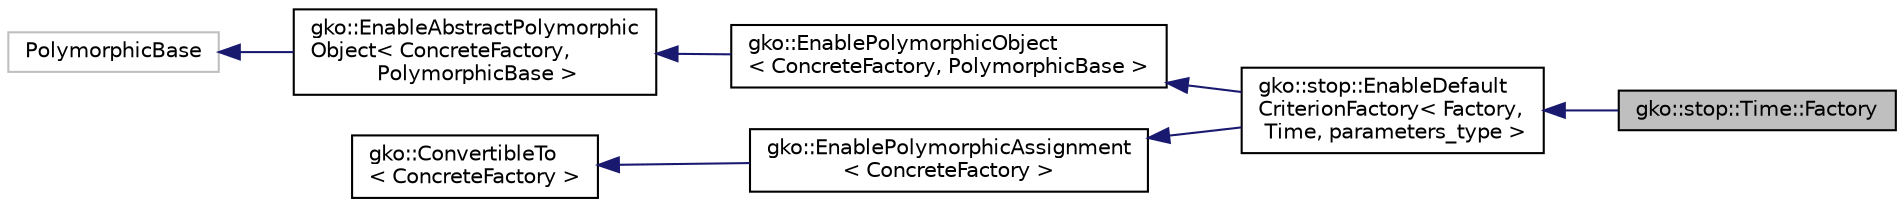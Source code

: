 digraph "gko::stop::Time::Factory"
{
 // INTERACTIVE_SVG=YES
  edge [fontname="Helvetica",fontsize="10",labelfontname="Helvetica",labelfontsize="10"];
  node [fontname="Helvetica",fontsize="10",shape=record];
  rankdir="LR";
  Node1 [label="gko::stop::Time::Factory",height=0.2,width=0.4,color="black", fillcolor="grey75", style="filled", fontcolor="black"];
  Node2 -> Node1 [dir="back",color="midnightblue",fontsize="10",style="solid",fontname="Helvetica"];
  Node2 [label="gko::stop::EnableDefault\lCriterionFactory\< Factory,\l Time, parameters_type \>",height=0.2,width=0.4,color="black", fillcolor="white", style="filled",URL="$classgko_1_1EnableDefaultFactory.html",tooltip="This mixin provides a default implementation of a concrete factory. "];
  Node3 -> Node2 [dir="back",color="midnightblue",fontsize="10",style="solid",fontname="Helvetica"];
  Node3 [label="gko::EnablePolymorphicObject\l\< ConcreteFactory, PolymorphicBase \>",height=0.2,width=0.4,color="black", fillcolor="white", style="filled",URL="$classgko_1_1EnablePolymorphicObject.html"];
  Node4 -> Node3 [dir="back",color="midnightblue",fontsize="10",style="solid",fontname="Helvetica"];
  Node4 [label="gko::EnableAbstractPolymorphic\lObject\< ConcreteFactory,\l PolymorphicBase \>",height=0.2,width=0.4,color="black", fillcolor="white", style="filled",URL="$classgko_1_1EnableAbstractPolymorphicObject.html"];
  Node5 -> Node4 [dir="back",color="midnightblue",fontsize="10",style="solid",fontname="Helvetica"];
  Node5 [label="PolymorphicBase",height=0.2,width=0.4,color="grey75", fillcolor="white", style="filled"];
  Node6 -> Node2 [dir="back",color="midnightblue",fontsize="10",style="solid",fontname="Helvetica"];
  Node6 [label="gko::EnablePolymorphicAssignment\l\< ConcreteFactory \>",height=0.2,width=0.4,color="black", fillcolor="white", style="filled",URL="$classgko_1_1EnablePolymorphicAssignment.html"];
  Node7 -> Node6 [dir="back",color="midnightblue",fontsize="10",style="solid",fontname="Helvetica"];
  Node7 [label="gko::ConvertibleTo\l\< ConcreteFactory \>",height=0.2,width=0.4,color="black", fillcolor="white", style="filled",URL="$classgko_1_1ConvertibleTo.html"];
}
